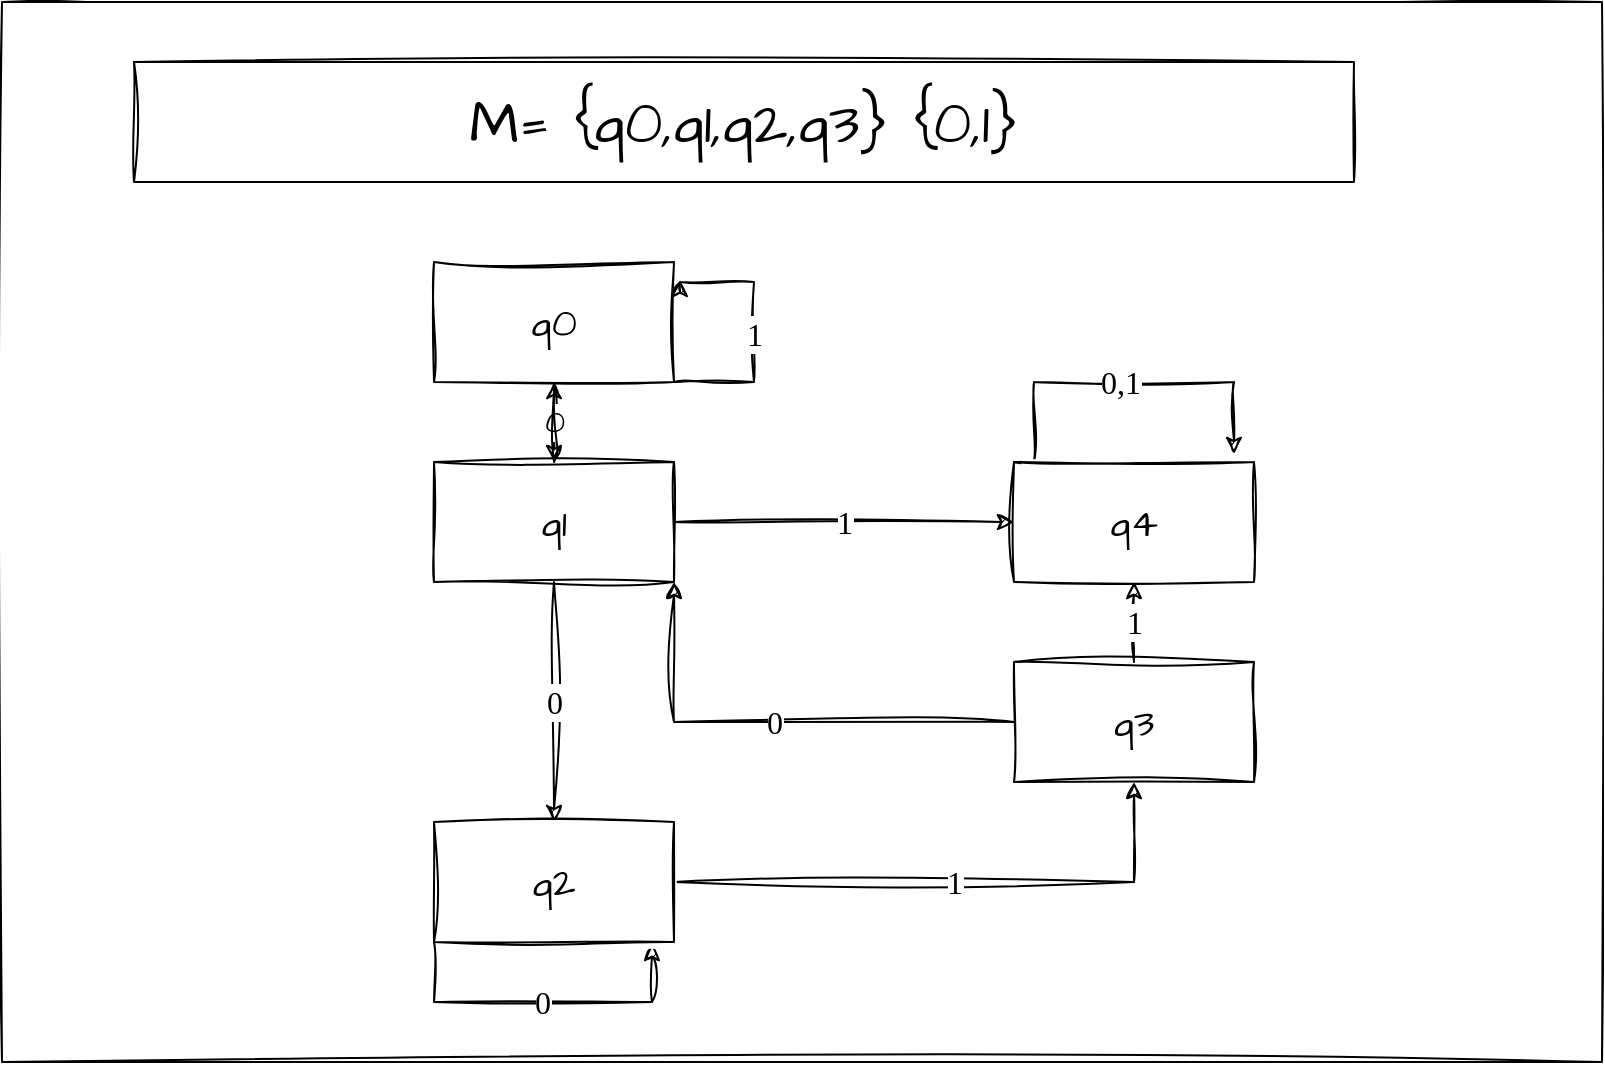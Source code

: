 <mxfile version="21.0.6" type="github">
  <diagram id="C5RBs43oDa-KdzZeNtuy" name="Page-1">
    <mxGraphModel dx="1257" dy="1835" grid="1" gridSize="10" guides="1" tooltips="1" connect="1" arrows="1" fold="1" page="1" pageScale="1" pageWidth="827" pageHeight="1169" math="0" shadow="0">
      <root>
        <mxCell id="WIyWlLk6GJQsqaUBKTNV-0" />
        <mxCell id="WIyWlLk6GJQsqaUBKTNV-1" parent="WIyWlLk6GJQsqaUBKTNV-0" />
        <mxCell id="oxTIcrS1zyadphTstSQx-14" value="" style="rounded=0;whiteSpace=wrap;html=1;sketch=1;hachureGap=4;jiggle=2;curveFitting=1;fontFamily=Architects Daughter;fontSource=https%3A%2F%2Ffonts.googleapis.com%2Fcss%3Ffamily%3DArchitects%2BDaughter;fontSize=20;align=left;" vertex="1" parent="WIyWlLk6GJQsqaUBKTNV-1">
          <mxGeometry x="14" y="-90" width="800" height="530" as="geometry" />
        </mxCell>
        <mxCell id="oxTIcrS1zyadphTstSQx-5" value="0" style="edgeStyle=orthogonalEdgeStyle;rounded=0;sketch=1;hachureGap=4;jiggle=2;curveFitting=1;orthogonalLoop=1;jettySize=auto;html=1;exitX=0.5;exitY=1;exitDx=0;exitDy=0;entryX=0.5;entryY=0;entryDx=0;entryDy=0;fontFamily=Architects Daughter;fontSource=https%3A%2F%2Ffonts.googleapis.com%2Fcss%3Ffamily%3DArchitects%2BDaughter;fontSize=16;" edge="1" parent="WIyWlLk6GJQsqaUBKTNV-1" source="oxTIcrS1zyadphTstSQx-0" target="oxTIcrS1zyadphTstSQx-1">
          <mxGeometry relative="1" as="geometry" />
        </mxCell>
        <mxCell id="oxTIcrS1zyadphTstSQx-0" value="q0" style="rounded=0;whiteSpace=wrap;html=1;sketch=1;hachureGap=4;jiggle=2;curveFitting=1;fontFamily=Architects Daughter;fontSource=https%3A%2F%2Ffonts.googleapis.com%2Fcss%3Ffamily%3DArchitects%2BDaughter;fontSize=20;" vertex="1" parent="WIyWlLk6GJQsqaUBKTNV-1">
          <mxGeometry x="230" y="40" width="120" height="60" as="geometry" />
        </mxCell>
        <mxCell id="oxTIcrS1zyadphTstSQx-6" value="0" style="edgeStyle=orthogonalEdgeStyle;rounded=0;sketch=1;hachureGap=4;jiggle=2;curveFitting=1;orthogonalLoop=1;jettySize=auto;html=1;exitX=0.5;exitY=1;exitDx=0;exitDy=0;entryX=0.5;entryY=0;entryDx=0;entryDy=0;fontFamily=Lucida Console;fontSize=16;" edge="1" parent="WIyWlLk6GJQsqaUBKTNV-1" source="oxTIcrS1zyadphTstSQx-1" target="oxTIcrS1zyadphTstSQx-2">
          <mxGeometry relative="1" as="geometry" />
        </mxCell>
        <mxCell id="oxTIcrS1zyadphTstSQx-23" value="" style="edgeStyle=orthogonalEdgeStyle;rounded=0;sketch=1;hachureGap=4;jiggle=2;curveFitting=1;orthogonalLoop=1;jettySize=auto;html=1;fontFamily=Lucida Console;fontSize=16;" edge="1" parent="WIyWlLk6GJQsqaUBKTNV-1" source="oxTIcrS1zyadphTstSQx-1" target="oxTIcrS1zyadphTstSQx-0">
          <mxGeometry relative="1" as="geometry" />
        </mxCell>
        <mxCell id="oxTIcrS1zyadphTstSQx-1" value="q1" style="rounded=0;whiteSpace=wrap;html=1;sketch=1;hachureGap=4;jiggle=2;curveFitting=1;fontFamily=Architects Daughter;fontSize=20;align=center;fontSource=https%3A%2F%2Ffonts.googleapis.com%2Fcss%3Ffamily%3DArchitects%2BDaughter;" vertex="1" parent="WIyWlLk6GJQsqaUBKTNV-1">
          <mxGeometry x="230" y="140" width="120" height="60" as="geometry" />
        </mxCell>
        <mxCell id="oxTIcrS1zyadphTstSQx-7" value="1" style="edgeStyle=orthogonalEdgeStyle;rounded=0;sketch=1;hachureGap=4;jiggle=2;curveFitting=1;orthogonalLoop=1;jettySize=auto;html=1;fontFamily=Lucida Console;fontSize=16;" edge="1" parent="WIyWlLk6GJQsqaUBKTNV-1" source="oxTIcrS1zyadphTstSQx-2" target="oxTIcrS1zyadphTstSQx-3">
          <mxGeometry relative="1" as="geometry" />
        </mxCell>
        <mxCell id="oxTIcrS1zyadphTstSQx-24" value="0" style="edgeStyle=orthogonalEdgeStyle;rounded=0;sketch=1;hachureGap=4;jiggle=2;curveFitting=1;orthogonalLoop=1;jettySize=auto;html=1;exitX=0;exitY=1;exitDx=0;exitDy=0;fontFamily=Lucida Console;fontSize=16;entryX=0.908;entryY=1.017;entryDx=0;entryDy=0;entryPerimeter=0;" edge="1" parent="WIyWlLk6GJQsqaUBKTNV-1" source="oxTIcrS1zyadphTstSQx-2" target="oxTIcrS1zyadphTstSQx-2">
          <mxGeometry relative="1" as="geometry">
            <mxPoint x="340" y="420" as="targetPoint" />
            <Array as="points">
              <mxPoint x="230" y="410" />
              <mxPoint x="339" y="410" />
            </Array>
          </mxGeometry>
        </mxCell>
        <mxCell id="oxTIcrS1zyadphTstSQx-2" value="q2" style="rounded=0;whiteSpace=wrap;html=1;sketch=1;hachureGap=4;jiggle=2;curveFitting=1;fontFamily=Architects Daughter;fontSource=https%3A%2F%2Ffonts.googleapis.com%2Fcss%3Ffamily%3DArchitects%2BDaughter;fontSize=20;" vertex="1" parent="WIyWlLk6GJQsqaUBKTNV-1">
          <mxGeometry x="230" y="320" width="120" height="60" as="geometry" />
        </mxCell>
        <mxCell id="oxTIcrS1zyadphTstSQx-18" value="1" style="edgeStyle=orthogonalEdgeStyle;rounded=0;sketch=1;hachureGap=4;jiggle=2;curveFitting=1;orthogonalLoop=1;jettySize=auto;html=1;exitX=0.5;exitY=0;exitDx=0;exitDy=0;entryX=0.5;entryY=1;entryDx=0;entryDy=0;fontFamily=Lucida Console;fontSize=16;" edge="1" parent="WIyWlLk6GJQsqaUBKTNV-1" source="oxTIcrS1zyadphTstSQx-3" target="oxTIcrS1zyadphTstSQx-4">
          <mxGeometry relative="1" as="geometry" />
        </mxCell>
        <mxCell id="oxTIcrS1zyadphTstSQx-19" value="0" style="edgeStyle=orthogonalEdgeStyle;rounded=0;sketch=1;hachureGap=4;jiggle=2;curveFitting=1;orthogonalLoop=1;jettySize=auto;html=1;exitX=0;exitY=0.5;exitDx=0;exitDy=0;entryX=1;entryY=1;entryDx=0;entryDy=0;fontFamily=Lucida Console;fontSize=16;" edge="1" parent="WIyWlLk6GJQsqaUBKTNV-1" source="oxTIcrS1zyadphTstSQx-3" target="oxTIcrS1zyadphTstSQx-1">
          <mxGeometry relative="1" as="geometry" />
        </mxCell>
        <mxCell id="oxTIcrS1zyadphTstSQx-3" value="q3" style="rounded=0;whiteSpace=wrap;html=1;sketch=1;hachureGap=4;jiggle=2;curveFitting=1;fontFamily=Architects Daughter;fontSource=https%3A%2F%2Ffonts.googleapis.com%2Fcss%3Ffamily%3DArchitects%2BDaughter;fontSize=20;" vertex="1" parent="WIyWlLk6GJQsqaUBKTNV-1">
          <mxGeometry x="520" y="240" width="120" height="60" as="geometry" />
        </mxCell>
        <mxCell id="oxTIcrS1zyadphTstSQx-22" value="0,1" style="edgeStyle=orthogonalEdgeStyle;rounded=0;sketch=1;hachureGap=4;jiggle=2;curveFitting=1;orthogonalLoop=1;jettySize=auto;html=1;exitX=0;exitY=0;exitDx=0;exitDy=0;fontFamily=Lucida Console;fontSize=16;entryX=0.917;entryY=-0.067;entryDx=0;entryDy=0;entryPerimeter=0;" edge="1" parent="WIyWlLk6GJQsqaUBKTNV-1" source="oxTIcrS1zyadphTstSQx-4" target="oxTIcrS1zyadphTstSQx-4">
          <mxGeometry relative="1" as="geometry">
            <mxPoint x="630" y="130" as="targetPoint" />
            <Array as="points">
              <mxPoint x="530" y="140" />
              <mxPoint x="530" y="100" />
              <mxPoint x="630" y="100" />
            </Array>
          </mxGeometry>
        </mxCell>
        <mxCell id="oxTIcrS1zyadphTstSQx-4" value="q4" style="rounded=0;whiteSpace=wrap;html=1;sketch=1;hachureGap=4;jiggle=2;curveFitting=1;fontFamily=Architects Daughter;fontSource=https%3A%2F%2Ffonts.googleapis.com%2Fcss%3Ffamily%3DArchitects%2BDaughter;fontSize=20;" vertex="1" parent="WIyWlLk6GJQsqaUBKTNV-1">
          <mxGeometry x="520" y="140" width="120" height="60" as="geometry" />
        </mxCell>
        <mxCell id="oxTIcrS1zyadphTstSQx-11" value="1" style="edgeStyle=orthogonalEdgeStyle;rounded=0;sketch=1;hachureGap=4;jiggle=2;curveFitting=1;orthogonalLoop=1;jettySize=auto;html=1;exitX=1;exitY=1;exitDx=0;exitDy=0;fontFamily=Lucida Console;fontSize=16;entryX=1.025;entryY=0.15;entryDx=0;entryDy=0;entryPerimeter=0;" edge="1" parent="WIyWlLk6GJQsqaUBKTNV-1" source="oxTIcrS1zyadphTstSQx-0" target="oxTIcrS1zyadphTstSQx-0">
          <mxGeometry relative="1" as="geometry">
            <mxPoint x="360" y="50" as="targetPoint" />
            <Array as="points">
              <mxPoint x="390" y="100" />
              <mxPoint x="390" y="50" />
            </Array>
          </mxGeometry>
        </mxCell>
        <mxCell id="oxTIcrS1zyadphTstSQx-12" value="1" style="edgeStyle=orthogonalEdgeStyle;rounded=0;sketch=1;hachureGap=4;jiggle=2;curveFitting=1;orthogonalLoop=1;jettySize=auto;html=1;exitX=1;exitY=0.5;exitDx=0;exitDy=0;entryX=0;entryY=0.5;entryDx=0;entryDy=0;fontFamily=Lucida Console;fontSize=16;" edge="1" parent="WIyWlLk6GJQsqaUBKTNV-1" source="oxTIcrS1zyadphTstSQx-1" target="oxTIcrS1zyadphTstSQx-4">
          <mxGeometry relative="1" as="geometry">
            <mxPoint x="460" y="200" as="sourcePoint" />
            <mxPoint x="460" y="140" as="targetPoint" />
            <Array as="points">
              <mxPoint x="520" y="170" />
              <mxPoint x="520" y="170" />
            </Array>
          </mxGeometry>
        </mxCell>
        <mxCell id="oxTIcrS1zyadphTstSQx-26" value="M= {q0,q1,q2,q3} {0,1}" style="rounded=0;whiteSpace=wrap;html=1;sketch=1;hachureGap=4;jiggle=2;curveFitting=1;fontFamily=Architects Daughter;fontSource=https%3A%2F%2Ffonts.googleapis.com%2Fcss%3Ffamily%3DArchitects%2BDaughter;fontSize=30;" vertex="1" parent="WIyWlLk6GJQsqaUBKTNV-1">
          <mxGeometry x="80" y="-60" width="610" height="60" as="geometry" />
        </mxCell>
      </root>
    </mxGraphModel>
  </diagram>
</mxfile>
